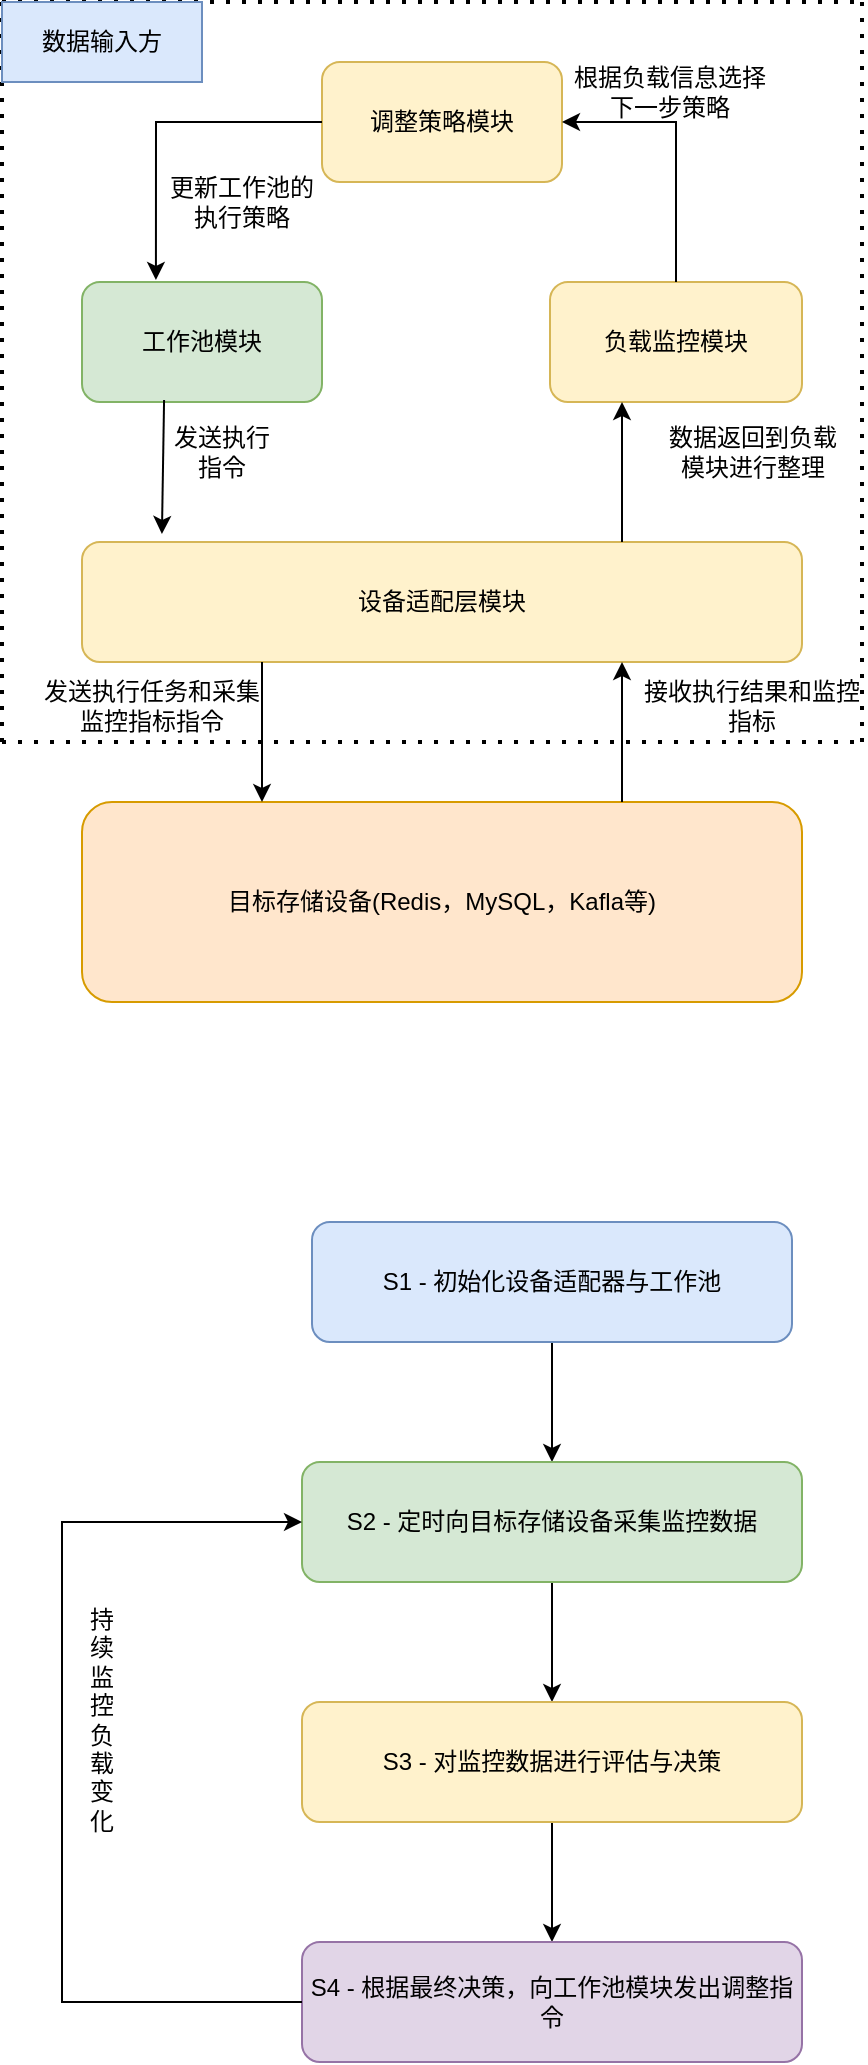 <mxfile version="27.0.6">
  <diagram name="第 1 页" id="OJ8oNDjbNcdTFaL82Juh">
    <mxGraphModel dx="1324" dy="800" grid="1" gridSize="10" guides="1" tooltips="1" connect="1" arrows="1" fold="1" page="1" pageScale="1" pageWidth="827" pageHeight="1169" math="0" shadow="0">
      <root>
        <mxCell id="0" />
        <mxCell id="1" parent="0" />
        <mxCell id="S_6_rKnNGbd_rblSv8D9-1" value="工作池模块" style="rounded=1;whiteSpace=wrap;html=1;fillColor=#d5e8d4;strokeColor=#82b366;" vertex="1" parent="1">
          <mxGeometry x="120" y="370" width="120" height="60" as="geometry" />
        </mxCell>
        <mxCell id="S_6_rKnNGbd_rblSv8D9-2" value="负载监控模块" style="rounded=1;whiteSpace=wrap;html=1;fillColor=#fff2cc;strokeColor=#d6b656;" vertex="1" parent="1">
          <mxGeometry x="354" y="370" width="126" height="60" as="geometry" />
        </mxCell>
        <mxCell id="S_6_rKnNGbd_rblSv8D9-3" value="调整策略模块" style="rounded=1;whiteSpace=wrap;html=1;fillColor=#fff2cc;strokeColor=#d6b656;" vertex="1" parent="1">
          <mxGeometry x="240" y="260" width="120" height="60" as="geometry" />
        </mxCell>
        <mxCell id="S_6_rKnNGbd_rblSv8D9-4" value="设备适配层模块" style="rounded=1;whiteSpace=wrap;html=1;fillColor=#fff2cc;strokeColor=#d6b656;" vertex="1" parent="1">
          <mxGeometry x="120" y="500" width="360" height="60" as="geometry" />
        </mxCell>
        <mxCell id="S_6_rKnNGbd_rblSv8D9-5" value="目标存储设备(Redis，MySQL，Kafla等)" style="rounded=1;whiteSpace=wrap;html=1;fillColor=#ffe6cc;strokeColor=#d79b00;" vertex="1" parent="1">
          <mxGeometry x="120" y="630" width="360" height="100" as="geometry" />
        </mxCell>
        <mxCell id="S_6_rKnNGbd_rblSv8D9-7" value="" style="endArrow=none;dashed=1;html=1;dashPattern=1 3;strokeWidth=2;rounded=0;" edge="1" parent="1">
          <mxGeometry width="50" height="50" relative="1" as="geometry">
            <mxPoint x="80" y="230" as="sourcePoint" />
            <mxPoint x="80" y="600" as="targetPoint" />
          </mxGeometry>
        </mxCell>
        <mxCell id="S_6_rKnNGbd_rblSv8D9-8" value="" style="endArrow=none;dashed=1;html=1;dashPattern=1 3;strokeWidth=2;rounded=0;" edge="1" parent="1">
          <mxGeometry width="50" height="50" relative="1" as="geometry">
            <mxPoint x="80" y="600" as="sourcePoint" />
            <mxPoint x="510" y="600" as="targetPoint" />
          </mxGeometry>
        </mxCell>
        <mxCell id="S_6_rKnNGbd_rblSv8D9-9" value="" style="endArrow=none;dashed=1;html=1;dashPattern=1 3;strokeWidth=2;rounded=0;" edge="1" parent="1">
          <mxGeometry width="50" height="50" relative="1" as="geometry">
            <mxPoint x="510" y="600" as="sourcePoint" />
            <mxPoint x="510" y="230" as="targetPoint" />
          </mxGeometry>
        </mxCell>
        <mxCell id="S_6_rKnNGbd_rblSv8D9-10" value="" style="endArrow=none;dashed=1;html=1;dashPattern=1 3;strokeWidth=2;rounded=0;" edge="1" parent="1">
          <mxGeometry width="50" height="50" relative="1" as="geometry">
            <mxPoint x="80" y="230" as="sourcePoint" />
            <mxPoint x="510" y="230" as="targetPoint" />
          </mxGeometry>
        </mxCell>
        <mxCell id="S_6_rKnNGbd_rblSv8D9-12" value="数据输入方" style="rounded=0;whiteSpace=wrap;html=1;fillColor=#dae8fc;strokeColor=#6c8ebf;" vertex="1" parent="1">
          <mxGeometry x="80" y="230" width="100" height="40" as="geometry" />
        </mxCell>
        <mxCell id="S_6_rKnNGbd_rblSv8D9-14" value="" style="endArrow=classic;html=1;rounded=0;exitX=0;exitY=0.5;exitDx=0;exitDy=0;entryX=0.308;entryY=-0.017;entryDx=0;entryDy=0;entryPerimeter=0;" edge="1" parent="1" source="S_6_rKnNGbd_rblSv8D9-3" target="S_6_rKnNGbd_rblSv8D9-1">
          <mxGeometry width="50" height="50" relative="1" as="geometry">
            <mxPoint x="390" y="640" as="sourcePoint" />
            <mxPoint x="440" y="590" as="targetPoint" />
            <Array as="points">
              <mxPoint x="157" y="290" />
            </Array>
          </mxGeometry>
        </mxCell>
        <mxCell id="S_6_rKnNGbd_rblSv8D9-16" value="更新工作池的执行策略" style="text;html=1;align=center;verticalAlign=middle;whiteSpace=wrap;rounded=0;" vertex="1" parent="1">
          <mxGeometry x="160" y="300" width="80" height="60" as="geometry" />
        </mxCell>
        <mxCell id="S_6_rKnNGbd_rblSv8D9-17" value="" style="endArrow=classic;html=1;rounded=0;exitX=0.342;exitY=0.983;exitDx=0;exitDy=0;exitPerimeter=0;entryX=0.111;entryY=-0.067;entryDx=0;entryDy=0;entryPerimeter=0;" edge="1" parent="1" source="S_6_rKnNGbd_rblSv8D9-1" target="S_6_rKnNGbd_rblSv8D9-4">
          <mxGeometry width="50" height="50" relative="1" as="geometry">
            <mxPoint x="390" y="640" as="sourcePoint" />
            <mxPoint x="440" y="590" as="targetPoint" />
          </mxGeometry>
        </mxCell>
        <mxCell id="S_6_rKnNGbd_rblSv8D9-19" value="发送执行指令" style="text;html=1;align=center;verticalAlign=middle;whiteSpace=wrap;rounded=0;" vertex="1" parent="1">
          <mxGeometry x="160" y="440" width="60" height="30" as="geometry" />
        </mxCell>
        <mxCell id="S_6_rKnNGbd_rblSv8D9-20" value="" style="endArrow=classic;html=1;rounded=0;exitX=0.25;exitY=1;exitDx=0;exitDy=0;entryX=0.25;entryY=0;entryDx=0;entryDy=0;" edge="1" parent="1" source="S_6_rKnNGbd_rblSv8D9-4" target="S_6_rKnNGbd_rblSv8D9-5">
          <mxGeometry width="50" height="50" relative="1" as="geometry">
            <mxPoint x="390" y="640" as="sourcePoint" />
            <mxPoint x="440" y="590" as="targetPoint" />
          </mxGeometry>
        </mxCell>
        <mxCell id="S_6_rKnNGbd_rblSv8D9-21" value="" style="endArrow=classic;html=1;rounded=0;entryX=0.75;entryY=1;entryDx=0;entryDy=0;exitX=0.75;exitY=0;exitDx=0;exitDy=0;" edge="1" parent="1" source="S_6_rKnNGbd_rblSv8D9-5" target="S_6_rKnNGbd_rblSv8D9-4">
          <mxGeometry width="50" height="50" relative="1" as="geometry">
            <mxPoint x="390" y="620" as="sourcePoint" />
            <mxPoint x="440" y="590" as="targetPoint" />
          </mxGeometry>
        </mxCell>
        <mxCell id="S_6_rKnNGbd_rblSv8D9-22" value="发送执行任务和采集监控指标指令" style="text;html=1;align=center;verticalAlign=middle;whiteSpace=wrap;rounded=0;" vertex="1" parent="1">
          <mxGeometry x="100" y="567" width="110" height="30" as="geometry" />
        </mxCell>
        <mxCell id="S_6_rKnNGbd_rblSv8D9-23" value="接收执行结果和监控指标" style="text;html=1;align=center;verticalAlign=middle;whiteSpace=wrap;rounded=0;" vertex="1" parent="1">
          <mxGeometry x="400" y="567" width="110" height="30" as="geometry" />
        </mxCell>
        <mxCell id="S_6_rKnNGbd_rblSv8D9-24" value="" style="endArrow=classic;html=1;rounded=0;exitX=0.75;exitY=0;exitDx=0;exitDy=0;" edge="1" parent="1" source="S_6_rKnNGbd_rblSv8D9-4">
          <mxGeometry width="50" height="50" relative="1" as="geometry">
            <mxPoint x="390" y="640" as="sourcePoint" />
            <mxPoint x="390" y="430" as="targetPoint" />
          </mxGeometry>
        </mxCell>
        <mxCell id="S_6_rKnNGbd_rblSv8D9-25" value="数据返回到负载模块进行整理" style="text;html=1;align=center;verticalAlign=middle;whiteSpace=wrap;rounded=0;" vertex="1" parent="1">
          <mxGeometry x="408.5" y="440" width="93" height="30" as="geometry" />
        </mxCell>
        <mxCell id="S_6_rKnNGbd_rblSv8D9-26" value="" style="endArrow=classic;html=1;rounded=0;exitX=0.5;exitY=0;exitDx=0;exitDy=0;entryX=1;entryY=0.5;entryDx=0;entryDy=0;" edge="1" parent="1" source="S_6_rKnNGbd_rblSv8D9-2" target="S_6_rKnNGbd_rblSv8D9-3">
          <mxGeometry width="50" height="50" relative="1" as="geometry">
            <mxPoint x="390" y="640" as="sourcePoint" />
            <mxPoint x="440" y="590" as="targetPoint" />
            <Array as="points">
              <mxPoint x="417" y="290" />
            </Array>
          </mxGeometry>
        </mxCell>
        <mxCell id="S_6_rKnNGbd_rblSv8D9-28" value="根据负载信息选择下一步策略" style="text;html=1;align=center;verticalAlign=middle;whiteSpace=wrap;rounded=0;" vertex="1" parent="1">
          <mxGeometry x="361" y="260" width="106" height="30" as="geometry" />
        </mxCell>
        <mxCell id="S_6_rKnNGbd_rblSv8D9-33" value="" style="edgeStyle=orthogonalEdgeStyle;rounded=0;orthogonalLoop=1;jettySize=auto;html=1;" edge="1" parent="1" source="S_6_rKnNGbd_rblSv8D9-29" target="S_6_rKnNGbd_rblSv8D9-30">
          <mxGeometry relative="1" as="geometry" />
        </mxCell>
        <mxCell id="S_6_rKnNGbd_rblSv8D9-29" value="S1 - 初始化设备适配器与工作池" style="rounded=1;whiteSpace=wrap;html=1;fillColor=#dae8fc;strokeColor=#6c8ebf;" vertex="1" parent="1">
          <mxGeometry x="235" y="840" width="240" height="60" as="geometry" />
        </mxCell>
        <mxCell id="S_6_rKnNGbd_rblSv8D9-34" value="" style="edgeStyle=orthogonalEdgeStyle;rounded=0;orthogonalLoop=1;jettySize=auto;html=1;" edge="1" parent="1" source="S_6_rKnNGbd_rblSv8D9-30" target="S_6_rKnNGbd_rblSv8D9-31">
          <mxGeometry relative="1" as="geometry" />
        </mxCell>
        <mxCell id="S_6_rKnNGbd_rblSv8D9-30" value="S2 - 定时向目标存储设备采集监控数据" style="rounded=1;whiteSpace=wrap;html=1;fillColor=#d5e8d4;strokeColor=#82b366;" vertex="1" parent="1">
          <mxGeometry x="230" y="960" width="250" height="60" as="geometry" />
        </mxCell>
        <mxCell id="S_6_rKnNGbd_rblSv8D9-35" value="" style="edgeStyle=orthogonalEdgeStyle;rounded=0;orthogonalLoop=1;jettySize=auto;html=1;" edge="1" parent="1" source="S_6_rKnNGbd_rblSv8D9-31" target="S_6_rKnNGbd_rblSv8D9-32">
          <mxGeometry relative="1" as="geometry" />
        </mxCell>
        <mxCell id="S_6_rKnNGbd_rblSv8D9-31" value="S3 - 对监控数据进行评估与决策" style="rounded=1;whiteSpace=wrap;html=1;fillColor=#fff2cc;strokeColor=#d6b656;" vertex="1" parent="1">
          <mxGeometry x="230" y="1080" width="250" height="60" as="geometry" />
        </mxCell>
        <mxCell id="S_6_rKnNGbd_rblSv8D9-32" value="S4 - 根据最终决策，向工作池模块发出调整指令" style="rounded=1;whiteSpace=wrap;html=1;fillColor=#e1d5e7;strokeColor=#9673a6;" vertex="1" parent="1">
          <mxGeometry x="230" y="1200" width="250" height="60" as="geometry" />
        </mxCell>
        <mxCell id="S_6_rKnNGbd_rblSv8D9-36" value="" style="endArrow=classic;html=1;rounded=0;exitX=0;exitY=0.5;exitDx=0;exitDy=0;entryX=0;entryY=0.5;entryDx=0;entryDy=0;" edge="1" parent="1" source="S_6_rKnNGbd_rblSv8D9-32" target="S_6_rKnNGbd_rblSv8D9-30">
          <mxGeometry width="50" height="50" relative="1" as="geometry">
            <mxPoint x="390" y="1140" as="sourcePoint" />
            <mxPoint x="440" y="1090" as="targetPoint" />
            <Array as="points">
              <mxPoint x="110" y="1230" />
              <mxPoint x="110" y="990" />
            </Array>
          </mxGeometry>
        </mxCell>
        <mxCell id="S_6_rKnNGbd_rblSv8D9-37" value="持续监控负载变化" style="text;html=1;align=center;verticalAlign=middle;whiteSpace=wrap;rounded=0;" vertex="1" parent="1">
          <mxGeometry x="120" y="1008" width="20" height="161" as="geometry" />
        </mxCell>
      </root>
    </mxGraphModel>
  </diagram>
</mxfile>
